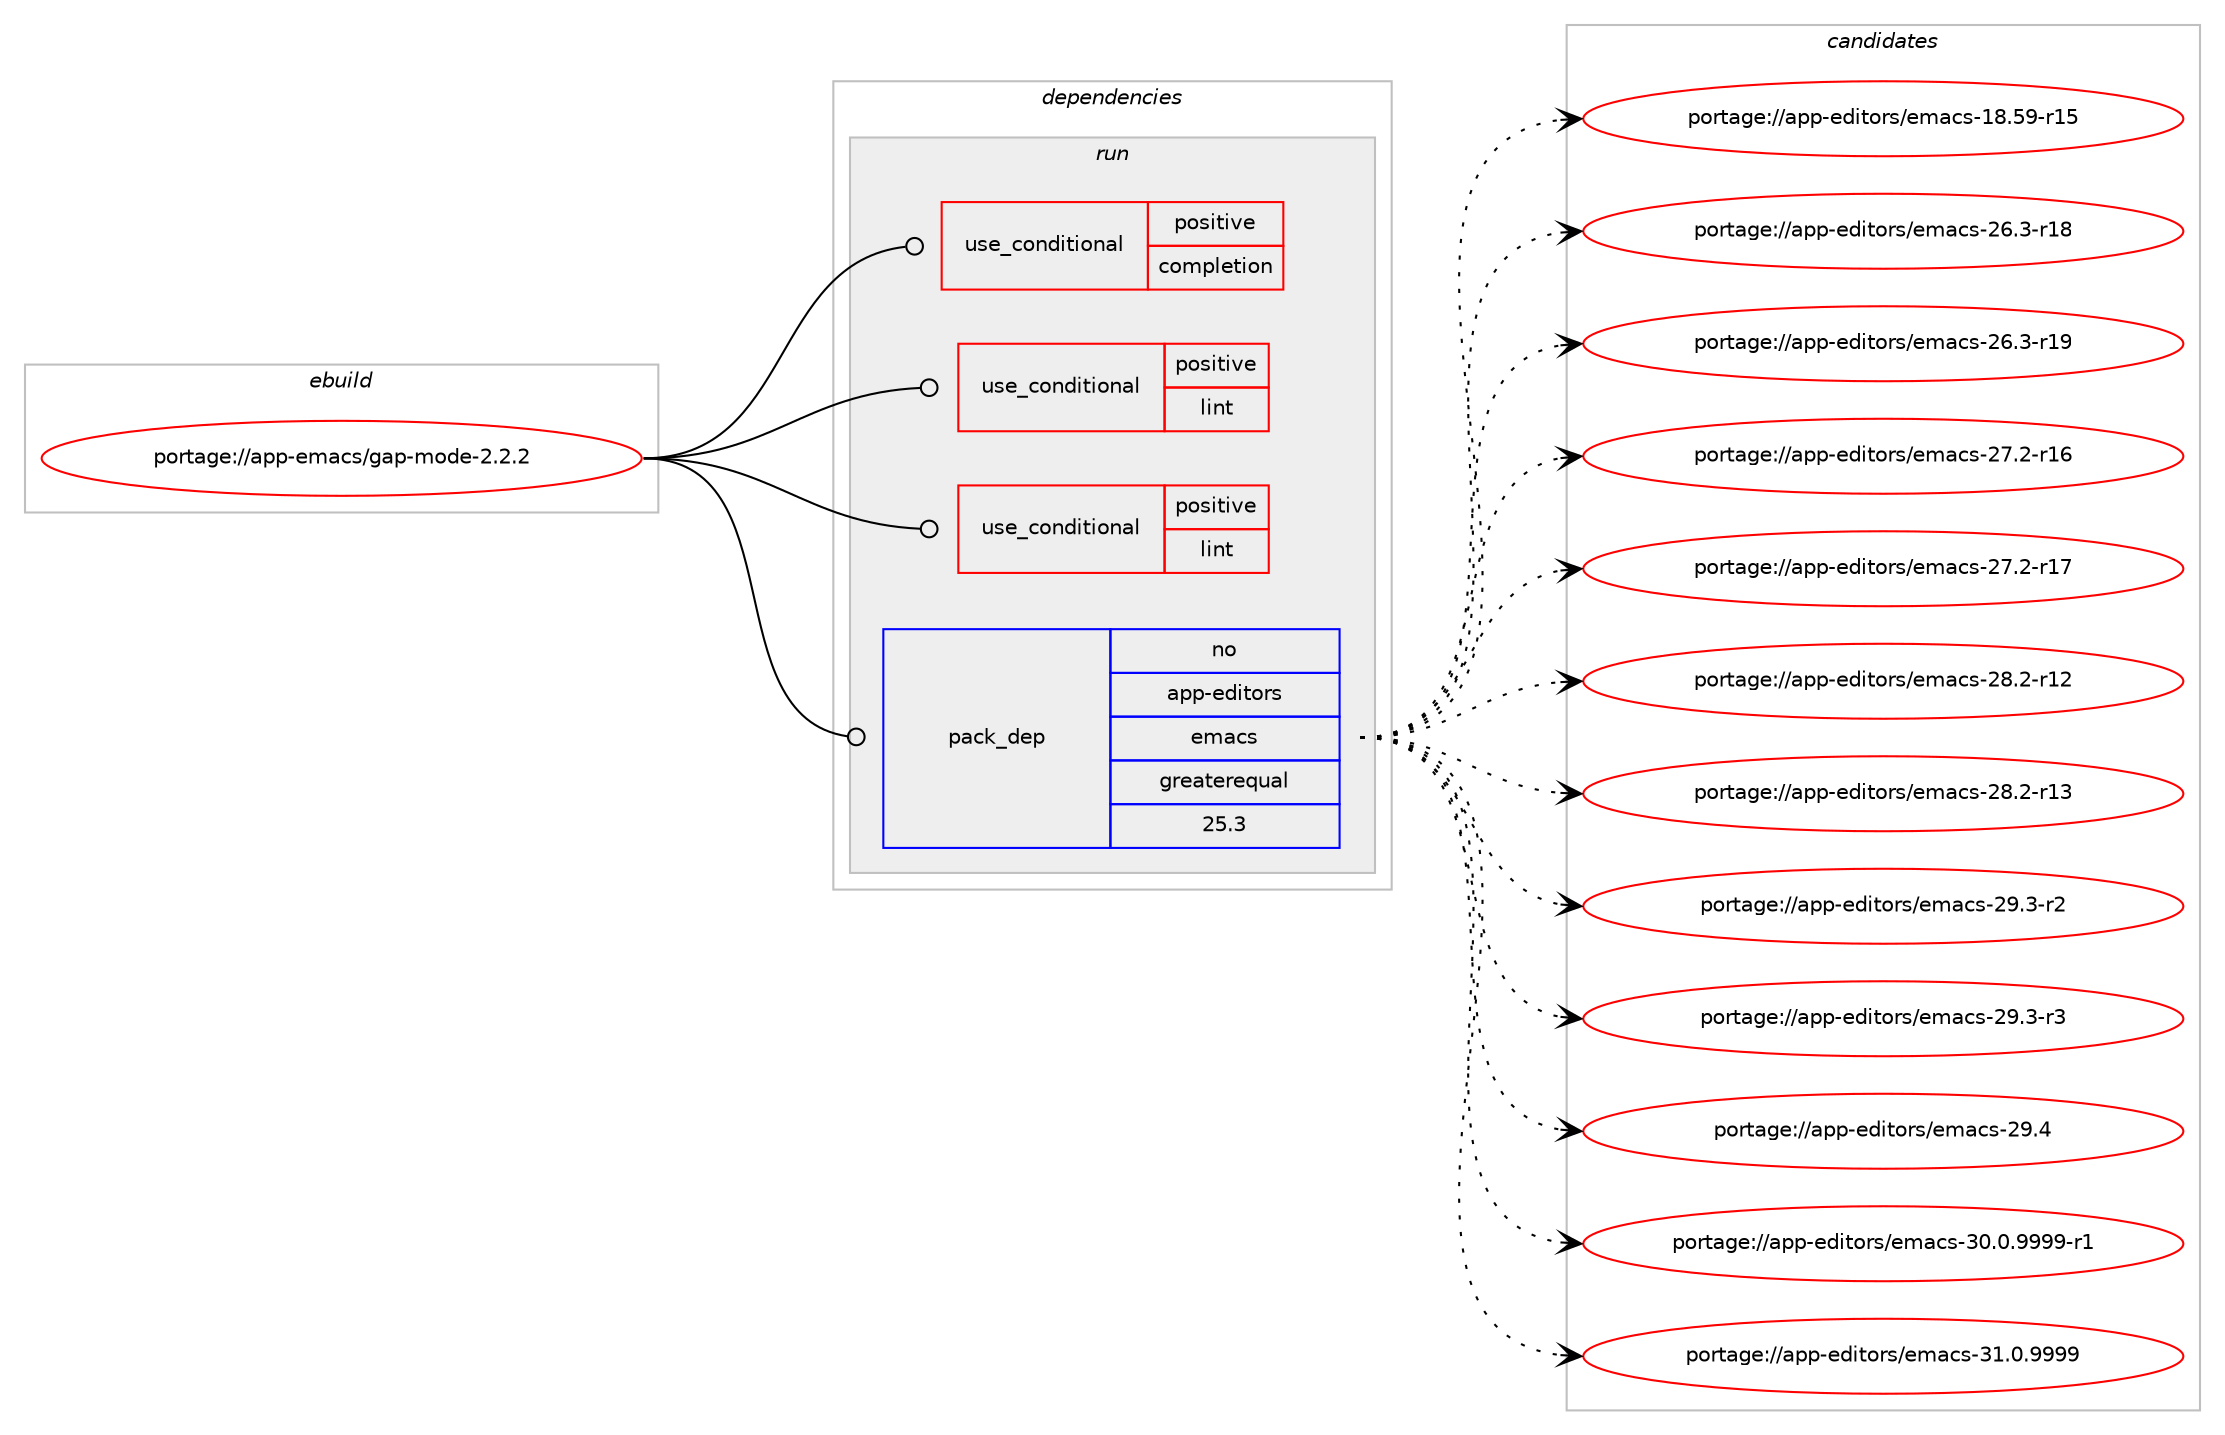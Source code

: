 digraph prolog {

# *************
# Graph options
# *************

newrank=true;
concentrate=true;
compound=true;
graph [rankdir=LR,fontname=Helvetica,fontsize=10,ranksep=1.5];#, ranksep=2.5, nodesep=0.2];
edge  [arrowhead=vee];
node  [fontname=Helvetica,fontsize=10];

# **********
# The ebuild
# **********

subgraph cluster_leftcol {
color=gray;
rank=same;
label=<<i>ebuild</i>>;
id [label="portage://app-emacs/gap-mode-2.2.2", color=red, width=4, href="../app-emacs/gap-mode-2.2.2.svg"];
}

# ****************
# The dependencies
# ****************

subgraph cluster_midcol {
color=gray;
label=<<i>dependencies</i>>;
subgraph cluster_compile {
fillcolor="#eeeeee";
style=filled;
label=<<i>compile</i>>;
}
subgraph cluster_compileandrun {
fillcolor="#eeeeee";
style=filled;
label=<<i>compile and run</i>>;
}
subgraph cluster_run {
fillcolor="#eeeeee";
style=filled;
label=<<i>run</i>>;
subgraph cond6034 {
dependency9894 [label=<<TABLE BORDER="0" CELLBORDER="1" CELLSPACING="0" CELLPADDING="4"><TR><TD ROWSPAN="3" CELLPADDING="10">use_conditional</TD></TR><TR><TD>positive</TD></TR><TR><TD>completion</TD></TR></TABLE>>, shape=none, color=red];
# *** BEGIN UNKNOWN DEPENDENCY TYPE (TODO) ***
# dependency9894 -> package_dependency(portage://app-emacs/gap-mode-2.2.2,run,no,app-emacs,company-mode,none,[,,],[],[])
# *** END UNKNOWN DEPENDENCY TYPE (TODO) ***

}
id:e -> dependency9894:w [weight=20,style="solid",arrowhead="odot"];
subgraph cond6035 {
dependency9895 [label=<<TABLE BORDER="0" CELLBORDER="1" CELLSPACING="0" CELLPADDING="4"><TR><TD ROWSPAN="3" CELLPADDING="10">use_conditional</TD></TR><TR><TD>positive</TD></TR><TR><TD>lint</TD></TR></TABLE>>, shape=none, color=red];
# *** BEGIN UNKNOWN DEPENDENCY TYPE (TODO) ***
# dependency9895 -> package_dependency(portage://app-emacs/gap-mode-2.2.2,run,no,app-emacs,flycheck,none,[,,],[],[])
# *** END UNKNOWN DEPENDENCY TYPE (TODO) ***

}
id:e -> dependency9895:w [weight=20,style="solid",arrowhead="odot"];
subgraph cond6036 {
dependency9896 [label=<<TABLE BORDER="0" CELLBORDER="1" CELLSPACING="0" CELLPADDING="4"><TR><TD ROWSPAN="3" CELLPADDING="10">use_conditional</TD></TR><TR><TD>positive</TD></TR><TR><TD>lint</TD></TR></TABLE>>, shape=none, color=red];
# *** BEGIN UNKNOWN DEPENDENCY TYPE (TODO) ***
# dependency9896 -> package_dependency(portage://app-emacs/gap-mode-2.2.2,run,no,dev-gap,gaplint,none,[,,],[],[])
# *** END UNKNOWN DEPENDENCY TYPE (TODO) ***

}
id:e -> dependency9896:w [weight=20,style="solid",arrowhead="odot"];
subgraph pack3705 {
dependency9897 [label=<<TABLE BORDER="0" CELLBORDER="1" CELLSPACING="0" CELLPADDING="4" WIDTH="220"><TR><TD ROWSPAN="6" CELLPADDING="30">pack_dep</TD></TR><TR><TD WIDTH="110">no</TD></TR><TR><TD>app-editors</TD></TR><TR><TD>emacs</TD></TR><TR><TD>greaterequal</TD></TR><TR><TD>25.3</TD></TR></TABLE>>, shape=none, color=blue];
}
id:e -> dependency9897:w [weight=20,style="solid",arrowhead="odot"];
}
}

# **************
# The candidates
# **************

subgraph cluster_choices {
rank=same;
color=gray;
label=<<i>candidates</i>>;

subgraph choice3705 {
color=black;
nodesep=1;
choice9711211245101100105116111114115471011099799115454956465357451144953 [label="portage://app-editors/emacs-18.59-r15", color=red, width=4,href="../app-editors/emacs-18.59-r15.svg"];
choice97112112451011001051161111141154710110997991154550544651451144956 [label="portage://app-editors/emacs-26.3-r18", color=red, width=4,href="../app-editors/emacs-26.3-r18.svg"];
choice97112112451011001051161111141154710110997991154550544651451144957 [label="portage://app-editors/emacs-26.3-r19", color=red, width=4,href="../app-editors/emacs-26.3-r19.svg"];
choice97112112451011001051161111141154710110997991154550554650451144954 [label="portage://app-editors/emacs-27.2-r16", color=red, width=4,href="../app-editors/emacs-27.2-r16.svg"];
choice97112112451011001051161111141154710110997991154550554650451144955 [label="portage://app-editors/emacs-27.2-r17", color=red, width=4,href="../app-editors/emacs-27.2-r17.svg"];
choice97112112451011001051161111141154710110997991154550564650451144950 [label="portage://app-editors/emacs-28.2-r12", color=red, width=4,href="../app-editors/emacs-28.2-r12.svg"];
choice97112112451011001051161111141154710110997991154550564650451144951 [label="portage://app-editors/emacs-28.2-r13", color=red, width=4,href="../app-editors/emacs-28.2-r13.svg"];
choice971121124510110010511611111411547101109979911545505746514511450 [label="portage://app-editors/emacs-29.3-r2", color=red, width=4,href="../app-editors/emacs-29.3-r2.svg"];
choice971121124510110010511611111411547101109979911545505746514511451 [label="portage://app-editors/emacs-29.3-r3", color=red, width=4,href="../app-editors/emacs-29.3-r3.svg"];
choice97112112451011001051161111141154710110997991154550574652 [label="portage://app-editors/emacs-29.4", color=red, width=4,href="../app-editors/emacs-29.4.svg"];
choice9711211245101100105116111114115471011099799115455148464846575757574511449 [label="portage://app-editors/emacs-30.0.9999-r1", color=red, width=4,href="../app-editors/emacs-30.0.9999-r1.svg"];
choice971121124510110010511611111411547101109979911545514946484657575757 [label="portage://app-editors/emacs-31.0.9999", color=red, width=4,href="../app-editors/emacs-31.0.9999.svg"];
dependency9897:e -> choice9711211245101100105116111114115471011099799115454956465357451144953:w [style=dotted,weight="100"];
dependency9897:e -> choice97112112451011001051161111141154710110997991154550544651451144956:w [style=dotted,weight="100"];
dependency9897:e -> choice97112112451011001051161111141154710110997991154550544651451144957:w [style=dotted,weight="100"];
dependency9897:e -> choice97112112451011001051161111141154710110997991154550554650451144954:w [style=dotted,weight="100"];
dependency9897:e -> choice97112112451011001051161111141154710110997991154550554650451144955:w [style=dotted,weight="100"];
dependency9897:e -> choice97112112451011001051161111141154710110997991154550564650451144950:w [style=dotted,weight="100"];
dependency9897:e -> choice97112112451011001051161111141154710110997991154550564650451144951:w [style=dotted,weight="100"];
dependency9897:e -> choice971121124510110010511611111411547101109979911545505746514511450:w [style=dotted,weight="100"];
dependency9897:e -> choice971121124510110010511611111411547101109979911545505746514511451:w [style=dotted,weight="100"];
dependency9897:e -> choice97112112451011001051161111141154710110997991154550574652:w [style=dotted,weight="100"];
dependency9897:e -> choice9711211245101100105116111114115471011099799115455148464846575757574511449:w [style=dotted,weight="100"];
dependency9897:e -> choice971121124510110010511611111411547101109979911545514946484657575757:w [style=dotted,weight="100"];
}
}

}
